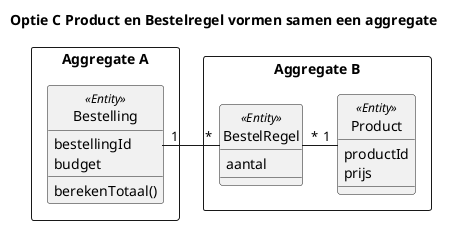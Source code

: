 @startuml
hide circle
skinparam linetype ortho

title Optie C Product en Bestelregel vormen samen een aggregate

rectangle "Aggregate A"{

    class Bestelling <<Entity>> {
        bestellingId
        budget
        berekenTotaal()
    }
}

rectangle "Aggregate B" {
    class BestelRegel <<Entity>> {
        aantal
    }

    class Product <<Entity>> {
        productId
        prijs
    }
}

Bestelling "1" -r- "*" BestelRegel
BestelRegel "*" -r- "1" Product

@enduml